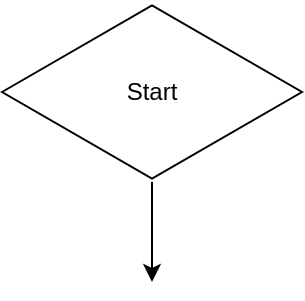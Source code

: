 <mxfile version="24.3.1" type="device">
  <diagram name="Страница — 1" id="bCZE9-yDvsX0Cr_7wDjr">
    <mxGraphModel dx="1050" dy="625" grid="1" gridSize="10" guides="1" tooltips="1" connect="1" arrows="1" fold="1" page="1" pageScale="1" pageWidth="827" pageHeight="1169" math="0" shadow="0">
      <root>
        <mxCell id="0" />
        <mxCell id="1" parent="0" />
        <mxCell id="v3aD9R-1HX-6bSAZH9u0-3" style="edgeStyle=orthogonalEdgeStyle;rounded=0;orthogonalLoop=1;jettySize=auto;html=1;" edge="1" parent="1" source="v3aD9R-1HX-6bSAZH9u0-2">
          <mxGeometry relative="1" as="geometry">
            <mxPoint x="414" y="220" as="targetPoint" />
          </mxGeometry>
        </mxCell>
        <mxCell id="v3aD9R-1HX-6bSAZH9u0-2" value="Start" style="html=1;whiteSpace=wrap;aspect=fixed;shape=isoRectangle;" vertex="1" parent="1">
          <mxGeometry x="339" y="80" width="150" height="90" as="geometry" />
        </mxCell>
      </root>
    </mxGraphModel>
  </diagram>
</mxfile>
